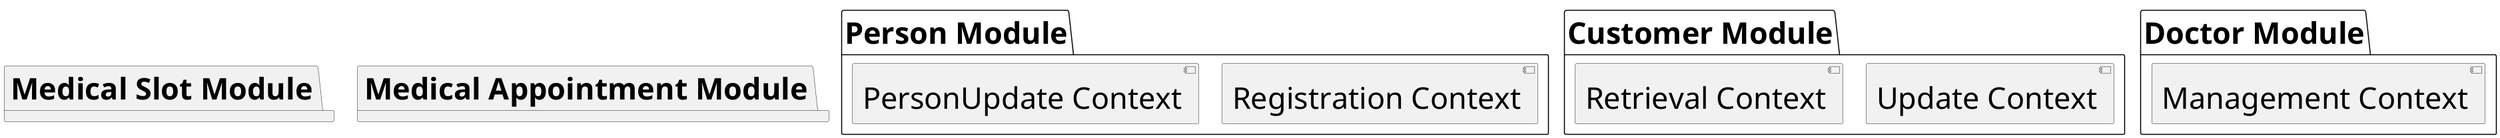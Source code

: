@startuml

skinparam defaultFontSize 45

package "Person Module" {
    component "Registration Context"
    component "PersonUpdate Context"
}

package "Customer Module" {
    component "Registration Context"
    component "Update Context"
    component "Retrieval Context"
}

package "Doctor Module" {
    component "Registration Context"
    component "Management Context"
    component "Retrieval Context"
}

package "Medical Slot Module" {
    component "Registration Context"
    component "Management Context"
    component "Retrieval Context"
}

package "Medical Appointment Module" {
    component "Registration Context"
    component "Management Context"
    component "Retrieval Context"
}

@enduml
